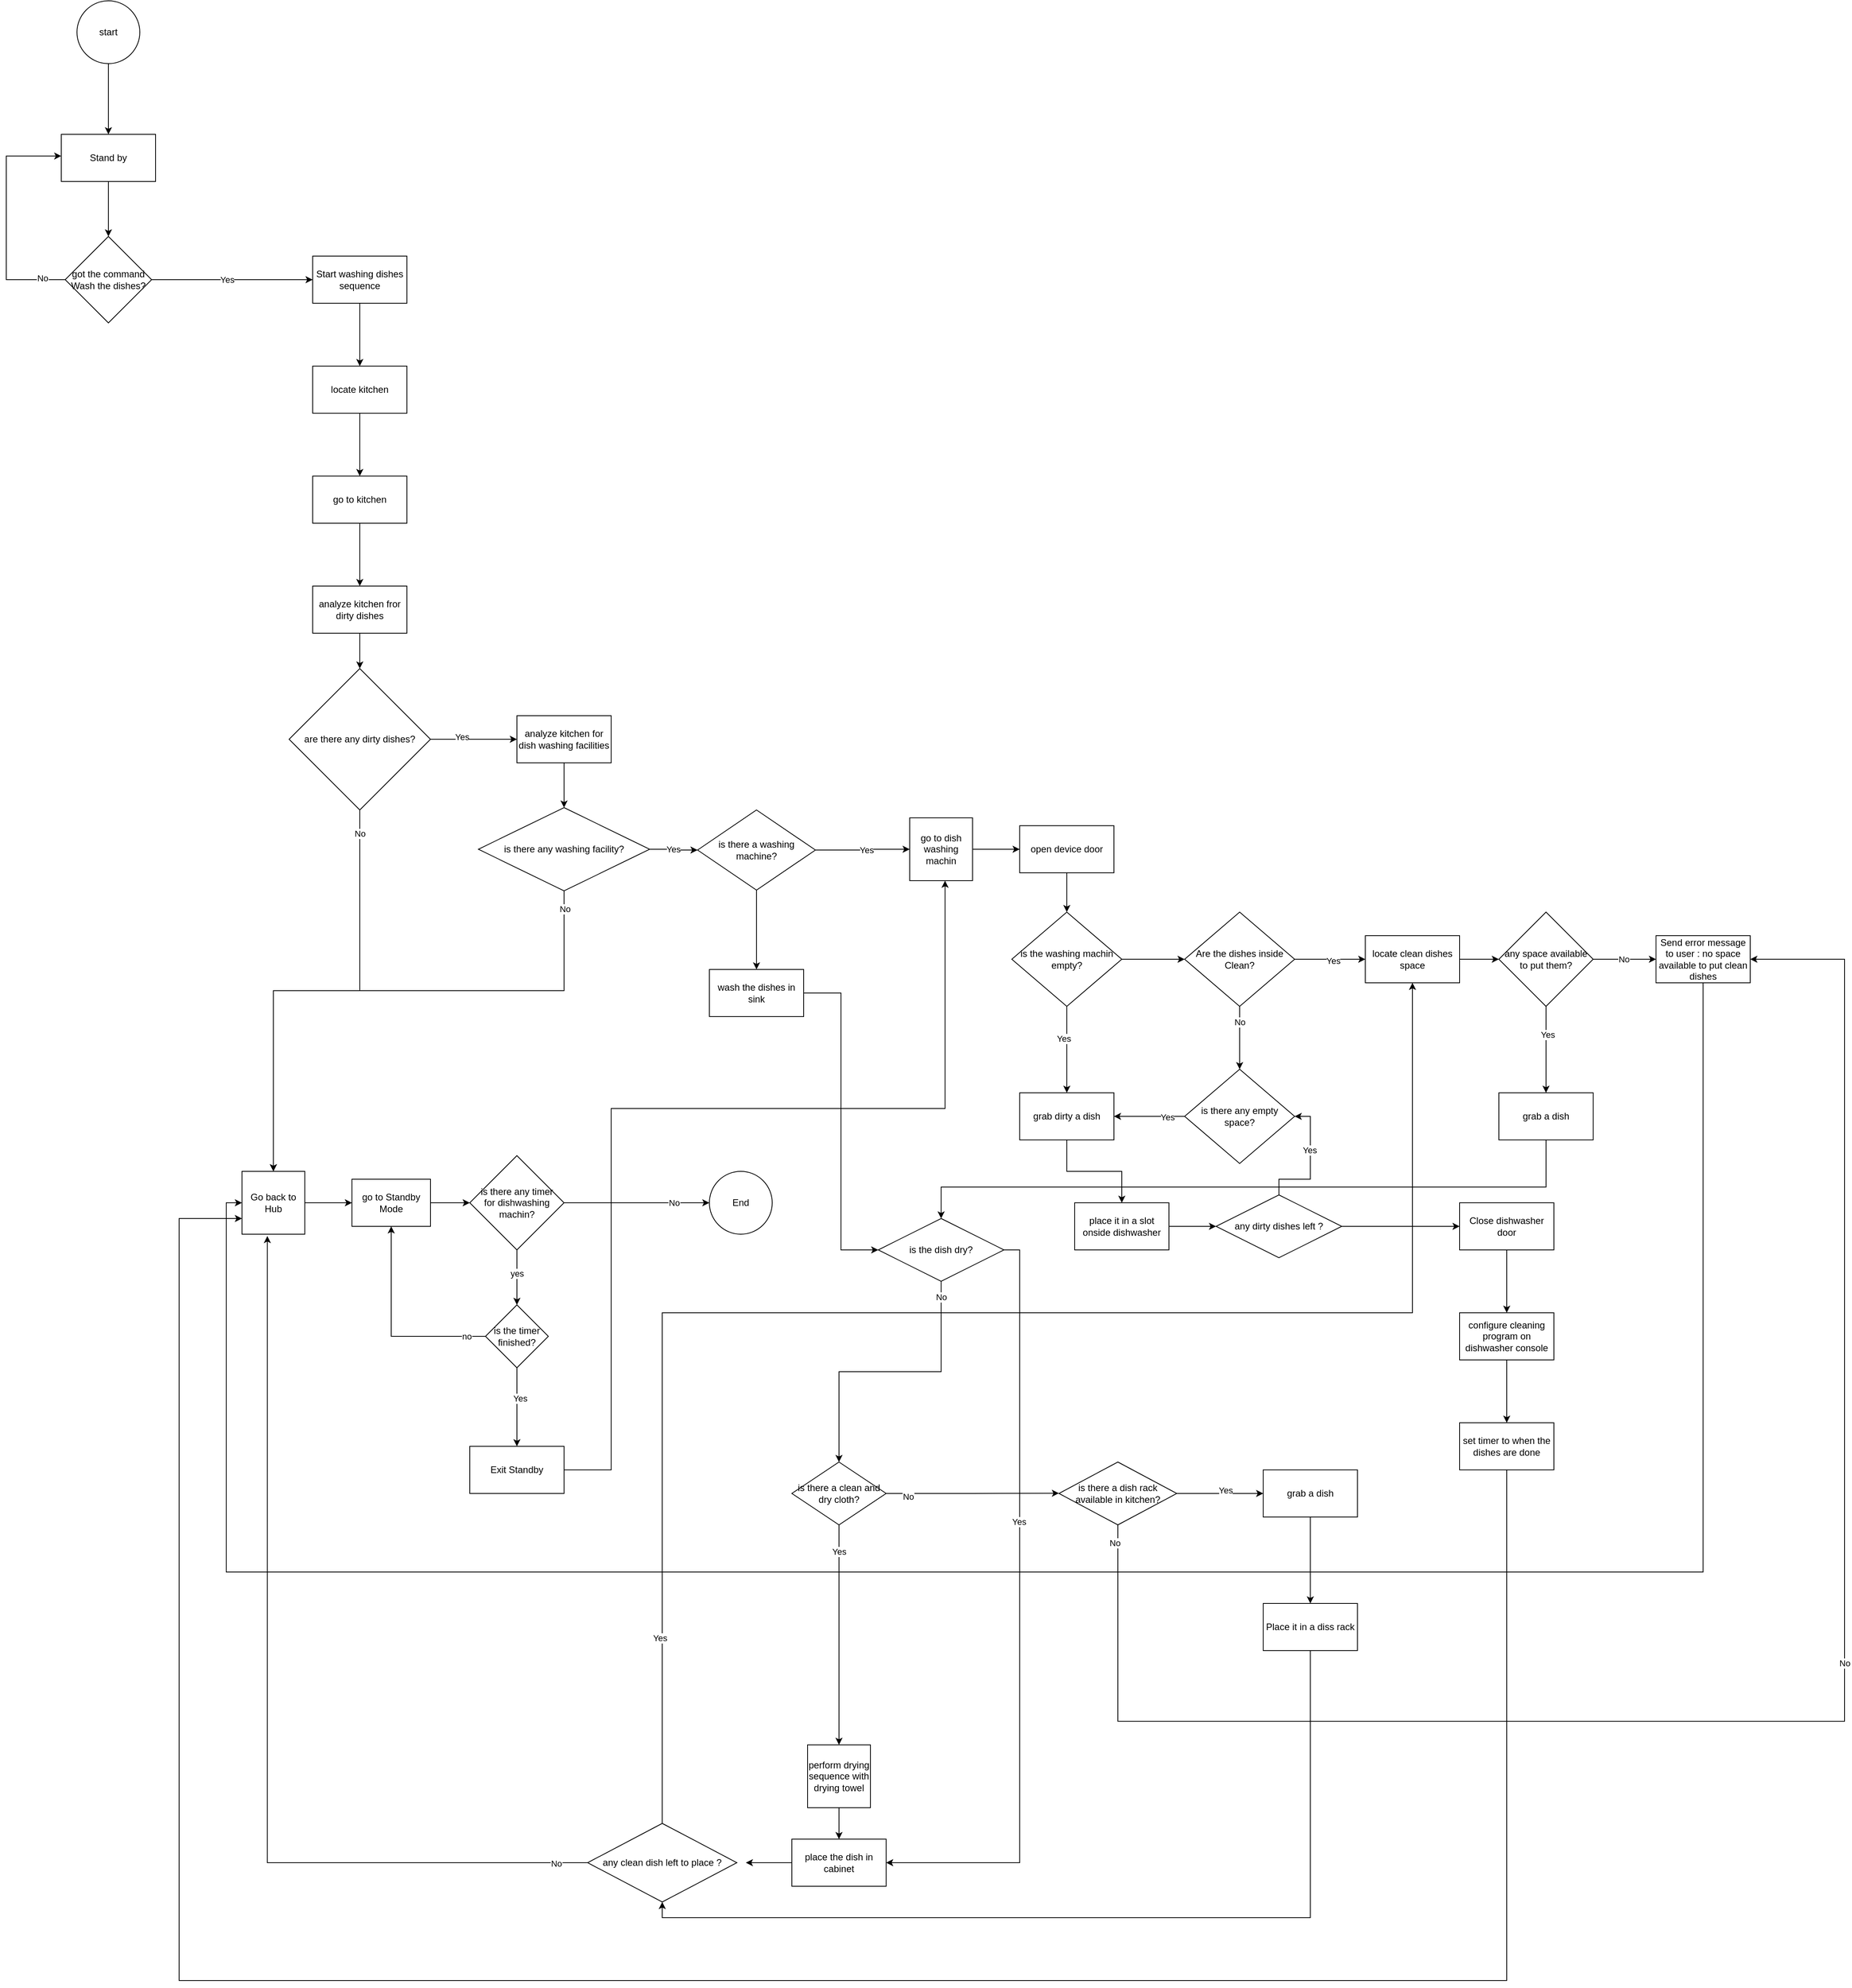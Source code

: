 <mxfile version="26.0.5">
  <diagram name="Page-1" id="dsJvYbNMJvEi94oRjvBQ">
    <mxGraphModel dx="1805" dy="562" grid="1" gridSize="10" guides="1" tooltips="1" connect="1" arrows="1" fold="1" page="1" pageScale="1" pageWidth="850" pageHeight="1100" math="0" shadow="0">
      <root>
        <mxCell id="0" />
        <mxCell id="1" parent="0" />
        <mxCell id="uZ-g9pdZJMHLuMfyRkMX-7" value="" style="edgeStyle=orthogonalEdgeStyle;rounded=0;orthogonalLoop=1;jettySize=auto;html=1;" parent="1" source="uZ-g9pdZJMHLuMfyRkMX-5" target="uZ-g9pdZJMHLuMfyRkMX-6" edge="1">
          <mxGeometry relative="1" as="geometry" />
        </mxCell>
        <mxCell id="uZ-g9pdZJMHLuMfyRkMX-5" value="start" style="ellipse;whiteSpace=wrap;html=1;aspect=fixed;" parent="1" vertex="1">
          <mxGeometry x="-700" y="70" width="80" height="80" as="geometry" />
        </mxCell>
        <mxCell id="uZ-g9pdZJMHLuMfyRkMX-9" value="" style="edgeStyle=orthogonalEdgeStyle;rounded=0;orthogonalLoop=1;jettySize=auto;html=1;" parent="1" source="uZ-g9pdZJMHLuMfyRkMX-6" target="uZ-g9pdZJMHLuMfyRkMX-8" edge="1">
          <mxGeometry relative="1" as="geometry" />
        </mxCell>
        <mxCell id="uZ-g9pdZJMHLuMfyRkMX-6" value="Stand by" style="whiteSpace=wrap;html=1;" parent="1" vertex="1">
          <mxGeometry x="-720" y="240" width="120" height="60" as="geometry" />
        </mxCell>
        <mxCell id="uZ-g9pdZJMHLuMfyRkMX-15" value="" style="edgeStyle=orthogonalEdgeStyle;rounded=0;orthogonalLoop=1;jettySize=auto;html=1;" parent="1" source="uZ-g9pdZJMHLuMfyRkMX-8" target="uZ-g9pdZJMHLuMfyRkMX-14" edge="1">
          <mxGeometry relative="1" as="geometry" />
        </mxCell>
        <mxCell id="uZ-g9pdZJMHLuMfyRkMX-16" value="Yes" style="edgeLabel;html=1;align=center;verticalAlign=middle;resizable=0;points=[];" parent="uZ-g9pdZJMHLuMfyRkMX-15" vertex="1" connectable="0">
          <mxGeometry x="-0.567" y="1" relative="1" as="geometry">
            <mxPoint x="51" y="1" as="offset" />
          </mxGeometry>
        </mxCell>
        <mxCell id="uZ-g9pdZJMHLuMfyRkMX-8" value="got the command Wash the dishes?" style="rhombus;whiteSpace=wrap;html=1;" parent="1" vertex="1">
          <mxGeometry x="-715" y="370" width="110" height="110" as="geometry" />
        </mxCell>
        <mxCell id="uZ-g9pdZJMHLuMfyRkMX-12" style="edgeStyle=orthogonalEdgeStyle;rounded=0;orthogonalLoop=1;jettySize=auto;html=1;entryX=0;entryY=0.46;entryDx=0;entryDy=0;entryPerimeter=0;" parent="1" source="uZ-g9pdZJMHLuMfyRkMX-8" target="uZ-g9pdZJMHLuMfyRkMX-6" edge="1">
          <mxGeometry relative="1" as="geometry">
            <Array as="points">
              <mxPoint x="-790" y="425" />
              <mxPoint x="-790" y="268" />
            </Array>
          </mxGeometry>
        </mxCell>
        <mxCell id="uZ-g9pdZJMHLuMfyRkMX-13" value="No" style="edgeLabel;html=1;align=center;verticalAlign=middle;resizable=0;points=[];" parent="uZ-g9pdZJMHLuMfyRkMX-12" vertex="1" connectable="0">
          <mxGeometry x="-0.808" y="-2" relative="1" as="geometry">
            <mxPoint as="offset" />
          </mxGeometry>
        </mxCell>
        <mxCell id="uZ-g9pdZJMHLuMfyRkMX-19" value="" style="edgeStyle=orthogonalEdgeStyle;rounded=0;orthogonalLoop=1;jettySize=auto;html=1;" parent="1" source="uZ-g9pdZJMHLuMfyRkMX-14" target="uZ-g9pdZJMHLuMfyRkMX-18" edge="1">
          <mxGeometry relative="1" as="geometry" />
        </mxCell>
        <mxCell id="uZ-g9pdZJMHLuMfyRkMX-14" value="Start washing dishes sequence" style="whiteSpace=wrap;html=1;" parent="1" vertex="1">
          <mxGeometry x="-400" y="395" width="120" height="60" as="geometry" />
        </mxCell>
        <mxCell id="uZ-g9pdZJMHLuMfyRkMX-21" value="" style="edgeStyle=orthogonalEdgeStyle;rounded=0;orthogonalLoop=1;jettySize=auto;html=1;" parent="1" source="uZ-g9pdZJMHLuMfyRkMX-18" target="uZ-g9pdZJMHLuMfyRkMX-20" edge="1">
          <mxGeometry relative="1" as="geometry" />
        </mxCell>
        <mxCell id="uZ-g9pdZJMHLuMfyRkMX-18" value="locate kitchen" style="whiteSpace=wrap;html=1;" parent="1" vertex="1">
          <mxGeometry x="-400" y="535" width="120" height="60" as="geometry" />
        </mxCell>
        <mxCell id="uZ-g9pdZJMHLuMfyRkMX-25" value="" style="edgeStyle=orthogonalEdgeStyle;rounded=0;orthogonalLoop=1;jettySize=auto;html=1;" parent="1" source="uZ-g9pdZJMHLuMfyRkMX-20" target="uZ-g9pdZJMHLuMfyRkMX-24" edge="1">
          <mxGeometry relative="1" as="geometry" />
        </mxCell>
        <mxCell id="uZ-g9pdZJMHLuMfyRkMX-20" value="go to kitchen" style="whiteSpace=wrap;html=1;" parent="1" vertex="1">
          <mxGeometry x="-400" y="675" width="120" height="60" as="geometry" />
        </mxCell>
        <mxCell id="uZ-g9pdZJMHLuMfyRkMX-27" value="" style="edgeStyle=orthogonalEdgeStyle;rounded=0;orthogonalLoop=1;jettySize=auto;html=1;" parent="1" source="uZ-g9pdZJMHLuMfyRkMX-24" target="uZ-g9pdZJMHLuMfyRkMX-26" edge="1">
          <mxGeometry relative="1" as="geometry" />
        </mxCell>
        <mxCell id="uZ-g9pdZJMHLuMfyRkMX-24" value="analyze kitchen fror dirty dishes" style="whiteSpace=wrap;html=1;" parent="1" vertex="1">
          <mxGeometry x="-400" y="815" width="120" height="60" as="geometry" />
        </mxCell>
        <mxCell id="uZ-g9pdZJMHLuMfyRkMX-29" value="" style="edgeStyle=orthogonalEdgeStyle;rounded=0;orthogonalLoop=1;jettySize=auto;html=1;" parent="1" source="uZ-g9pdZJMHLuMfyRkMX-26" target="uZ-g9pdZJMHLuMfyRkMX-28" edge="1">
          <mxGeometry relative="1" as="geometry" />
        </mxCell>
        <mxCell id="uZ-g9pdZJMHLuMfyRkMX-30" value="Yes" style="edgeLabel;html=1;align=center;verticalAlign=middle;resizable=0;points=[];" parent="uZ-g9pdZJMHLuMfyRkMX-29" vertex="1" connectable="0">
          <mxGeometry x="-0.271" y="3" relative="1" as="geometry">
            <mxPoint as="offset" />
          </mxGeometry>
        </mxCell>
        <mxCell id="uZ-g9pdZJMHLuMfyRkMX-32" value="" style="edgeStyle=orthogonalEdgeStyle;rounded=0;orthogonalLoop=1;jettySize=auto;html=1;" parent="1" source="uZ-g9pdZJMHLuMfyRkMX-26" target="uZ-g9pdZJMHLuMfyRkMX-35" edge="1">
          <mxGeometry relative="1" as="geometry">
            <mxPoint x="-450" y="1550" as="targetPoint" />
          </mxGeometry>
        </mxCell>
        <mxCell id="uZ-g9pdZJMHLuMfyRkMX-33" value="No" style="edgeLabel;html=1;align=center;verticalAlign=middle;resizable=0;points=[];" parent="uZ-g9pdZJMHLuMfyRkMX-32" vertex="1" connectable="0">
          <mxGeometry x="-0.324" y="-4" relative="1" as="geometry">
            <mxPoint x="4" y="-163" as="offset" />
          </mxGeometry>
        </mxCell>
        <mxCell id="uZ-g9pdZJMHLuMfyRkMX-26" value="are there any dirty dishes?" style="rhombus;whiteSpace=wrap;html=1;" parent="1" vertex="1">
          <mxGeometry x="-430" y="920" width="180" height="180" as="geometry" />
        </mxCell>
        <mxCell id="uZ-g9pdZJMHLuMfyRkMX-40" value="" style="edgeStyle=orthogonalEdgeStyle;rounded=0;orthogonalLoop=1;jettySize=auto;html=1;" parent="1" source="uZ-g9pdZJMHLuMfyRkMX-28" target="uZ-g9pdZJMHLuMfyRkMX-39" edge="1">
          <mxGeometry relative="1" as="geometry" />
        </mxCell>
        <mxCell id="uZ-g9pdZJMHLuMfyRkMX-28" value="analyze kitchen for dish washing facilities" style="whiteSpace=wrap;html=1;" parent="1" vertex="1">
          <mxGeometry x="-140" y="980" width="120" height="60" as="geometry" />
        </mxCell>
        <mxCell id="uZ-g9pdZJMHLuMfyRkMX-34" value="End" style="ellipse;whiteSpace=wrap;html=1;aspect=fixed;" parent="1" vertex="1">
          <mxGeometry x="105" y="1560" width="80" height="80" as="geometry" />
        </mxCell>
        <mxCell id="uZ-g9pdZJMHLuMfyRkMX-37" value="" style="edgeStyle=orthogonalEdgeStyle;rounded=0;orthogonalLoop=1;jettySize=auto;html=1;" parent="1" source="uZ-g9pdZJMHLuMfyRkMX-35" target="uZ-g9pdZJMHLuMfyRkMX-36" edge="1">
          <mxGeometry relative="1" as="geometry" />
        </mxCell>
        <mxCell id="uZ-g9pdZJMHLuMfyRkMX-35" value="Go back to Hub" style="whiteSpace=wrap;html=1;aspect=fixed;" parent="1" vertex="1">
          <mxGeometry x="-490" y="1560" width="80" height="80" as="geometry" />
        </mxCell>
        <mxCell id="uZ-g9pdZJMHLuMfyRkMX-38" style="edgeStyle=orthogonalEdgeStyle;rounded=0;orthogonalLoop=1;jettySize=auto;html=1;entryX=0;entryY=0.5;entryDx=0;entryDy=0;" parent="1" source="5EW3jVWT-akvFmkxnkhh-42" target="uZ-g9pdZJMHLuMfyRkMX-34" edge="1">
          <mxGeometry relative="1" as="geometry" />
        </mxCell>
        <mxCell id="5EW3jVWT-akvFmkxnkhh-43" value="No" style="edgeLabel;html=1;align=center;verticalAlign=middle;resizable=0;points=[];" vertex="1" connectable="0" parent="uZ-g9pdZJMHLuMfyRkMX-38">
          <mxGeometry x="-0.408" y="3" relative="1" as="geometry">
            <mxPoint x="85" y="3" as="offset" />
          </mxGeometry>
        </mxCell>
        <mxCell id="uZ-g9pdZJMHLuMfyRkMX-36" value="go to Standby Mode" style="whiteSpace=wrap;html=1;" parent="1" vertex="1">
          <mxGeometry x="-350" y="1570" width="100" height="60" as="geometry" />
        </mxCell>
        <mxCell id="uZ-g9pdZJMHLuMfyRkMX-41" style="edgeStyle=orthogonalEdgeStyle;rounded=0;orthogonalLoop=1;jettySize=auto;html=1;entryX=0.5;entryY=0;entryDx=0;entryDy=0;" parent="1" source="uZ-g9pdZJMHLuMfyRkMX-39" target="uZ-g9pdZJMHLuMfyRkMX-35" edge="1">
          <mxGeometry relative="1" as="geometry">
            <Array as="points">
              <mxPoint x="-80" y="1330" />
              <mxPoint x="-450" y="1330" />
            </Array>
          </mxGeometry>
        </mxCell>
        <mxCell id="uZ-g9pdZJMHLuMfyRkMX-42" value="No" style="edgeLabel;html=1;align=center;verticalAlign=middle;resizable=0;points=[];" parent="uZ-g9pdZJMHLuMfyRkMX-41" vertex="1" connectable="0">
          <mxGeometry x="-0.938" y="1" relative="1" as="geometry">
            <mxPoint as="offset" />
          </mxGeometry>
        </mxCell>
        <mxCell id="uZ-g9pdZJMHLuMfyRkMX-44" value="" style="edgeStyle=orthogonalEdgeStyle;rounded=0;orthogonalLoop=1;jettySize=auto;html=1;" parent="1" source="uZ-g9pdZJMHLuMfyRkMX-39" target="uZ-g9pdZJMHLuMfyRkMX-43" edge="1">
          <mxGeometry relative="1" as="geometry" />
        </mxCell>
        <mxCell id="uZ-g9pdZJMHLuMfyRkMX-45" value="Yes" style="edgeLabel;html=1;align=center;verticalAlign=middle;resizable=0;points=[];" parent="uZ-g9pdZJMHLuMfyRkMX-44" vertex="1" connectable="0">
          <mxGeometry x="-0.016" y="-1" relative="1" as="geometry">
            <mxPoint as="offset" />
          </mxGeometry>
        </mxCell>
        <mxCell id="uZ-g9pdZJMHLuMfyRkMX-39" value="is there any washing facility?" style="rhombus;whiteSpace=wrap;html=1;" parent="1" vertex="1">
          <mxGeometry x="-189" y="1097" width="218" height="106" as="geometry" />
        </mxCell>
        <mxCell id="uZ-g9pdZJMHLuMfyRkMX-50" style="edgeStyle=orthogonalEdgeStyle;rounded=0;orthogonalLoop=1;jettySize=auto;html=1;entryX=0;entryY=0.5;entryDx=0;entryDy=0;" parent="1" source="uZ-g9pdZJMHLuMfyRkMX-43" target="uZ-g9pdZJMHLuMfyRkMX-52" edge="1">
          <mxGeometry relative="1" as="geometry">
            <mxPoint x="440.0" y="1151.0" as="targetPoint" />
          </mxGeometry>
        </mxCell>
        <mxCell id="uZ-g9pdZJMHLuMfyRkMX-51" value="Yes" style="edgeLabel;html=1;align=center;verticalAlign=middle;resizable=0;points=[];" parent="uZ-g9pdZJMHLuMfyRkMX-50" vertex="1" connectable="0">
          <mxGeometry x="0.086" y="-1" relative="1" as="geometry">
            <mxPoint as="offset" />
          </mxGeometry>
        </mxCell>
        <mxCell id="uZ-g9pdZJMHLuMfyRkMX-54" value="" style="edgeStyle=orthogonalEdgeStyle;rounded=0;orthogonalLoop=1;jettySize=auto;html=1;" parent="1" source="uZ-g9pdZJMHLuMfyRkMX-43" target="uZ-g9pdZJMHLuMfyRkMX-53" edge="1">
          <mxGeometry relative="1" as="geometry" />
        </mxCell>
        <mxCell id="uZ-g9pdZJMHLuMfyRkMX-43" value="is there a washing machine?" style="rhombus;whiteSpace=wrap;html=1;" parent="1" vertex="1">
          <mxGeometry x="90" y="1100" width="150" height="102" as="geometry" />
        </mxCell>
        <mxCell id="uZ-g9pdZJMHLuMfyRkMX-70" value="" style="edgeStyle=orthogonalEdgeStyle;rounded=0;orthogonalLoop=1;jettySize=auto;html=1;" parent="1" source="uZ-g9pdZJMHLuMfyRkMX-52" target="uZ-g9pdZJMHLuMfyRkMX-69" edge="1">
          <mxGeometry relative="1" as="geometry" />
        </mxCell>
        <mxCell id="uZ-g9pdZJMHLuMfyRkMX-52" value="go to dish washing machin" style="whiteSpace=wrap;html=1;aspect=fixed;direction=east;" parent="1" vertex="1">
          <mxGeometry x="360" y="1110" width="80" height="80" as="geometry" />
        </mxCell>
        <mxCell id="uZ-g9pdZJMHLuMfyRkMX-57" style="edgeStyle=orthogonalEdgeStyle;rounded=0;orthogonalLoop=1;jettySize=auto;html=1;entryX=0;entryY=0.5;entryDx=0;entryDy=0;" parent="1" source="uZ-g9pdZJMHLuMfyRkMX-53" target="uZ-g9pdZJMHLuMfyRkMX-61" edge="1">
          <mxGeometry relative="1" as="geometry" />
        </mxCell>
        <mxCell id="uZ-g9pdZJMHLuMfyRkMX-53" value="wash the dishes in sink" style="whiteSpace=wrap;html=1;" parent="1" vertex="1">
          <mxGeometry x="105" y="1303" width="120" height="60" as="geometry" />
        </mxCell>
        <mxCell id="uZ-g9pdZJMHLuMfyRkMX-59" value="" style="edgeStyle=orthogonalEdgeStyle;rounded=0;orthogonalLoop=1;jettySize=auto;html=1;" parent="1" source="5EW3jVWT-akvFmkxnkhh-6" target="uZ-g9pdZJMHLuMfyRkMX-58" edge="1">
          <mxGeometry relative="1" as="geometry">
            <Array as="points">
              <mxPoint x="270" y="2440" />
            </Array>
          </mxGeometry>
        </mxCell>
        <mxCell id="uZ-g9pdZJMHLuMfyRkMX-58" value="place the dish in cabinet" style="whiteSpace=wrap;html=1;" parent="1" vertex="1">
          <mxGeometry x="210" y="2410" width="120" height="60" as="geometry" />
        </mxCell>
        <mxCell id="uZ-g9pdZJMHLuMfyRkMX-60" style="edgeStyle=orthogonalEdgeStyle;rounded=0;orthogonalLoop=1;jettySize=auto;html=1;entryX=0.404;entryY=1.029;entryDx=0;entryDy=0;entryPerimeter=0;" parent="1" source="uZ-g9pdZJMHLuMfyRkMX-111" target="uZ-g9pdZJMHLuMfyRkMX-35" edge="1">
          <mxGeometry relative="1" as="geometry" />
        </mxCell>
        <mxCell id="5EW3jVWT-akvFmkxnkhh-22" value="No" style="edgeLabel;html=1;align=center;verticalAlign=middle;resizable=0;points=[];" vertex="1" connectable="0" parent="uZ-g9pdZJMHLuMfyRkMX-60">
          <mxGeometry x="-0.934" y="1" relative="1" as="geometry">
            <mxPoint as="offset" />
          </mxGeometry>
        </mxCell>
        <mxCell id="uZ-g9pdZJMHLuMfyRkMX-62" style="edgeStyle=orthogonalEdgeStyle;rounded=0;orthogonalLoop=1;jettySize=auto;html=1;entryX=0.5;entryY=0;entryDx=0;entryDy=0;" parent="1" source="uZ-g9pdZJMHLuMfyRkMX-61" target="5EW3jVWT-akvFmkxnkhh-2" edge="1">
          <mxGeometry relative="1" as="geometry">
            <mxPoint x="270" y="1810" as="targetPoint" />
            <Array as="points">
              <mxPoint x="400" y="1815" />
              <mxPoint x="270" y="1815" />
            </Array>
          </mxGeometry>
        </mxCell>
        <mxCell id="uZ-g9pdZJMHLuMfyRkMX-63" value="No" style="edgeLabel;html=1;align=center;verticalAlign=middle;resizable=0;points=[];" parent="uZ-g9pdZJMHLuMfyRkMX-62" vertex="1" connectable="0">
          <mxGeometry x="-0.305" y="-1" relative="1" as="geometry">
            <mxPoint x="10" y="-94" as="offset" />
          </mxGeometry>
        </mxCell>
        <mxCell id="uZ-g9pdZJMHLuMfyRkMX-64" style="edgeStyle=orthogonalEdgeStyle;rounded=0;orthogonalLoop=1;jettySize=auto;html=1;entryX=1;entryY=0.5;entryDx=0;entryDy=0;" parent="1" source="uZ-g9pdZJMHLuMfyRkMX-61" target="uZ-g9pdZJMHLuMfyRkMX-58" edge="1">
          <mxGeometry relative="1" as="geometry">
            <Array as="points">
              <mxPoint x="500" y="1660" />
              <mxPoint x="500" y="2440" />
            </Array>
          </mxGeometry>
        </mxCell>
        <mxCell id="uZ-g9pdZJMHLuMfyRkMX-65" value="Yes" style="edgeLabel;html=1;align=center;verticalAlign=middle;resizable=0;points=[];" parent="uZ-g9pdZJMHLuMfyRkMX-64" vertex="1" connectable="0">
          <mxGeometry x="-0.246" y="-1" relative="1" as="geometry">
            <mxPoint as="offset" />
          </mxGeometry>
        </mxCell>
        <mxCell id="uZ-g9pdZJMHLuMfyRkMX-61" value="is the dish dry?" style="rhombus;whiteSpace=wrap;html=1;" parent="1" vertex="1">
          <mxGeometry x="320" y="1620" width="160" height="80" as="geometry" />
        </mxCell>
        <mxCell id="uZ-g9pdZJMHLuMfyRkMX-72" value="" style="edgeStyle=orthogonalEdgeStyle;rounded=0;orthogonalLoop=1;jettySize=auto;html=1;" parent="1" source="uZ-g9pdZJMHLuMfyRkMX-69" target="uZ-g9pdZJMHLuMfyRkMX-71" edge="1">
          <mxGeometry relative="1" as="geometry" />
        </mxCell>
        <mxCell id="uZ-g9pdZJMHLuMfyRkMX-69" value="open device door" style="whiteSpace=wrap;html=1;" parent="1" vertex="1">
          <mxGeometry x="500" y="1120" width="120" height="60" as="geometry" />
        </mxCell>
        <mxCell id="uZ-g9pdZJMHLuMfyRkMX-75" value="" style="edgeStyle=orthogonalEdgeStyle;rounded=0;orthogonalLoop=1;jettySize=auto;html=1;" parent="1" source="uZ-g9pdZJMHLuMfyRkMX-71" target="uZ-g9pdZJMHLuMfyRkMX-74" edge="1">
          <mxGeometry relative="1" as="geometry" />
        </mxCell>
        <mxCell id="uZ-g9pdZJMHLuMfyRkMX-76" value="Yes" style="edgeLabel;html=1;align=center;verticalAlign=middle;resizable=0;points=[];" parent="uZ-g9pdZJMHLuMfyRkMX-75" vertex="1" connectable="0">
          <mxGeometry x="-0.251" y="-4" relative="1" as="geometry">
            <mxPoint as="offset" />
          </mxGeometry>
        </mxCell>
        <mxCell id="uZ-g9pdZJMHLuMfyRkMX-78" value="" style="edgeStyle=orthogonalEdgeStyle;rounded=0;orthogonalLoop=1;jettySize=auto;html=1;" parent="1" source="uZ-g9pdZJMHLuMfyRkMX-71" target="uZ-g9pdZJMHLuMfyRkMX-77" edge="1">
          <mxGeometry relative="1" as="geometry" />
        </mxCell>
        <mxCell id="uZ-g9pdZJMHLuMfyRkMX-71" value="is the washing machin empty?" style="rhombus;whiteSpace=wrap;html=1;" parent="1" vertex="1">
          <mxGeometry x="490" y="1230" width="140" height="120" as="geometry" />
        </mxCell>
        <mxCell id="5EW3jVWT-akvFmkxnkhh-27" value="" style="edgeStyle=orthogonalEdgeStyle;rounded=0;orthogonalLoop=1;jettySize=auto;html=1;" edge="1" parent="1" source="uZ-g9pdZJMHLuMfyRkMX-74" target="5EW3jVWT-akvFmkxnkhh-26">
          <mxGeometry relative="1" as="geometry" />
        </mxCell>
        <mxCell id="uZ-g9pdZJMHLuMfyRkMX-74" value="grab dirty a dish" style="whiteSpace=wrap;html=1;" parent="1" vertex="1">
          <mxGeometry x="500" y="1460" width="120" height="60" as="geometry" />
        </mxCell>
        <mxCell id="uZ-g9pdZJMHLuMfyRkMX-84" value="" style="edgeStyle=orthogonalEdgeStyle;rounded=0;orthogonalLoop=1;jettySize=auto;html=1;" parent="1" source="uZ-g9pdZJMHLuMfyRkMX-77" target="uZ-g9pdZJMHLuMfyRkMX-83" edge="1">
          <mxGeometry relative="1" as="geometry" />
        </mxCell>
        <mxCell id="uZ-g9pdZJMHLuMfyRkMX-89" value="No" style="edgeLabel;html=1;align=center;verticalAlign=middle;resizable=0;points=[];" parent="uZ-g9pdZJMHLuMfyRkMX-84" vertex="1" connectable="0">
          <mxGeometry x="-0.501" relative="1" as="geometry">
            <mxPoint as="offset" />
          </mxGeometry>
        </mxCell>
        <mxCell id="uZ-g9pdZJMHLuMfyRkMX-93" value="" style="edgeStyle=orthogonalEdgeStyle;rounded=0;orthogonalLoop=1;jettySize=auto;html=1;" parent="1" source="uZ-g9pdZJMHLuMfyRkMX-77" target="uZ-g9pdZJMHLuMfyRkMX-92" edge="1">
          <mxGeometry relative="1" as="geometry" />
        </mxCell>
        <mxCell id="uZ-g9pdZJMHLuMfyRkMX-106" value="Yes" style="edgeLabel;html=1;align=center;verticalAlign=middle;resizable=0;points=[];" parent="uZ-g9pdZJMHLuMfyRkMX-93" vertex="1" connectable="0">
          <mxGeometry x="0.089" y="-2" relative="1" as="geometry">
            <mxPoint as="offset" />
          </mxGeometry>
        </mxCell>
        <mxCell id="uZ-g9pdZJMHLuMfyRkMX-77" value="Are the dishes inside&lt;div&gt;Clean?&lt;/div&gt;" style="rhombus;whiteSpace=wrap;html=1;" parent="1" vertex="1">
          <mxGeometry x="710" y="1230" width="140" height="120" as="geometry" />
        </mxCell>
        <mxCell id="uZ-g9pdZJMHLuMfyRkMX-85" style="edgeStyle=orthogonalEdgeStyle;rounded=0;orthogonalLoop=1;jettySize=auto;html=1;entryX=1;entryY=0.5;entryDx=0;entryDy=0;" parent="1" source="uZ-g9pdZJMHLuMfyRkMX-83" target="uZ-g9pdZJMHLuMfyRkMX-74" edge="1">
          <mxGeometry relative="1" as="geometry" />
        </mxCell>
        <mxCell id="uZ-g9pdZJMHLuMfyRkMX-86" value="No" style="edgeLabel;html=1;align=center;verticalAlign=middle;resizable=0;points=[];" parent="uZ-g9pdZJMHLuMfyRkMX-85" vertex="1" connectable="0">
          <mxGeometry x="-0.505" y="3" relative="1" as="geometry">
            <mxPoint as="offset" />
          </mxGeometry>
        </mxCell>
        <mxCell id="uZ-g9pdZJMHLuMfyRkMX-88" value="Yes" style="edgeLabel;html=1;align=center;verticalAlign=middle;resizable=0;points=[];" parent="uZ-g9pdZJMHLuMfyRkMX-85" vertex="1" connectable="0">
          <mxGeometry x="-0.516" y="1" relative="1" as="geometry">
            <mxPoint as="offset" />
          </mxGeometry>
        </mxCell>
        <mxCell id="uZ-g9pdZJMHLuMfyRkMX-83" value="is there any empty space?" style="rhombus;whiteSpace=wrap;html=1;" parent="1" vertex="1">
          <mxGeometry x="710" y="1430" width="140" height="120" as="geometry" />
        </mxCell>
        <mxCell id="uZ-g9pdZJMHLuMfyRkMX-95" value="" style="edgeStyle=orthogonalEdgeStyle;rounded=0;orthogonalLoop=1;jettySize=auto;html=1;" parent="1" source="uZ-g9pdZJMHLuMfyRkMX-92" target="uZ-g9pdZJMHLuMfyRkMX-94" edge="1">
          <mxGeometry relative="1" as="geometry" />
        </mxCell>
        <mxCell id="uZ-g9pdZJMHLuMfyRkMX-92" value="locate clean dishes space" style="whiteSpace=wrap;html=1;" parent="1" vertex="1">
          <mxGeometry x="940" y="1260" width="120" height="60" as="geometry" />
        </mxCell>
        <mxCell id="uZ-g9pdZJMHLuMfyRkMX-98" value="" style="edgeStyle=orthogonalEdgeStyle;rounded=0;orthogonalLoop=1;jettySize=auto;html=1;" parent="1" source="uZ-g9pdZJMHLuMfyRkMX-94" target="uZ-g9pdZJMHLuMfyRkMX-97" edge="1">
          <mxGeometry relative="1" as="geometry" />
        </mxCell>
        <mxCell id="uZ-g9pdZJMHLuMfyRkMX-99" value="No" style="edgeLabel;html=1;align=center;verticalAlign=middle;resizable=0;points=[];" parent="uZ-g9pdZJMHLuMfyRkMX-98" vertex="1" connectable="0">
          <mxGeometry x="-0.02" relative="1" as="geometry">
            <mxPoint as="offset" />
          </mxGeometry>
        </mxCell>
        <mxCell id="uZ-g9pdZJMHLuMfyRkMX-102" value="" style="edgeStyle=orthogonalEdgeStyle;rounded=0;orthogonalLoop=1;jettySize=auto;html=1;" parent="1" source="uZ-g9pdZJMHLuMfyRkMX-94" target="uZ-g9pdZJMHLuMfyRkMX-101" edge="1">
          <mxGeometry relative="1" as="geometry" />
        </mxCell>
        <mxCell id="uZ-g9pdZJMHLuMfyRkMX-103" value="Yes" style="edgeLabel;html=1;align=center;verticalAlign=middle;resizable=0;points=[];" parent="uZ-g9pdZJMHLuMfyRkMX-102" vertex="1" connectable="0">
          <mxGeometry x="-0.348" y="2" relative="1" as="geometry">
            <mxPoint as="offset" />
          </mxGeometry>
        </mxCell>
        <mxCell id="uZ-g9pdZJMHLuMfyRkMX-94" value="any space available to put them?" style="rhombus;whiteSpace=wrap;html=1;" parent="1" vertex="1">
          <mxGeometry x="1110" y="1230" width="120" height="120" as="geometry" />
        </mxCell>
        <mxCell id="uZ-g9pdZJMHLuMfyRkMX-100" style="edgeStyle=orthogonalEdgeStyle;rounded=0;orthogonalLoop=1;jettySize=auto;html=1;entryX=0;entryY=0.5;entryDx=0;entryDy=0;" parent="1" source="uZ-g9pdZJMHLuMfyRkMX-97" target="uZ-g9pdZJMHLuMfyRkMX-35" edge="1">
          <mxGeometry relative="1" as="geometry">
            <Array as="points">
              <mxPoint x="1370" y="2070" />
              <mxPoint x="-510" y="2070" />
              <mxPoint x="-510" y="1600" />
            </Array>
          </mxGeometry>
        </mxCell>
        <mxCell id="uZ-g9pdZJMHLuMfyRkMX-97" value="Send error message to user : no space available to put clean dishes" style="whiteSpace=wrap;html=1;" parent="1" vertex="1">
          <mxGeometry x="1310" y="1260" width="120" height="60" as="geometry" />
        </mxCell>
        <mxCell id="uZ-g9pdZJMHLuMfyRkMX-107" style="edgeStyle=orthogonalEdgeStyle;rounded=0;orthogonalLoop=1;jettySize=auto;html=1;" parent="1" source="uZ-g9pdZJMHLuMfyRkMX-101" target="uZ-g9pdZJMHLuMfyRkMX-61" edge="1">
          <mxGeometry relative="1" as="geometry">
            <Array as="points">
              <mxPoint x="1170" y="1580" />
              <mxPoint x="400" y="1580" />
            </Array>
          </mxGeometry>
        </mxCell>
        <mxCell id="uZ-g9pdZJMHLuMfyRkMX-101" value="grab a dish" style="whiteSpace=wrap;html=1;" parent="1" vertex="1">
          <mxGeometry x="1110" y="1460" width="120" height="60" as="geometry" />
        </mxCell>
        <mxCell id="uZ-g9pdZJMHLuMfyRkMX-112" value="" style="edgeStyle=orthogonalEdgeStyle;rounded=0;orthogonalLoop=1;jettySize=auto;html=1;entryX=-0.06;entryY=0.5;entryDx=0;entryDy=0;entryPerimeter=0;" parent="1" source="uZ-g9pdZJMHLuMfyRkMX-58" target="uZ-g9pdZJMHLuMfyRkMX-111" edge="1">
          <mxGeometry relative="1" as="geometry">
            <mxPoint x="340" y="2440" as="sourcePoint" />
            <mxPoint x="-458" y="2142" as="targetPoint" />
          </mxGeometry>
        </mxCell>
        <mxCell id="uZ-g9pdZJMHLuMfyRkMX-113" style="edgeStyle=orthogonalEdgeStyle;rounded=0;orthogonalLoop=1;jettySize=auto;html=1;" parent="1" source="uZ-g9pdZJMHLuMfyRkMX-111" target="uZ-g9pdZJMHLuMfyRkMX-92" edge="1">
          <mxGeometry relative="1" as="geometry">
            <Array as="points">
              <mxPoint x="45" y="1740" />
              <mxPoint x="1000" y="1740" />
            </Array>
          </mxGeometry>
        </mxCell>
        <mxCell id="uZ-g9pdZJMHLuMfyRkMX-114" value="Yes" style="edgeLabel;html=1;align=center;verticalAlign=middle;resizable=0;points=[];" parent="uZ-g9pdZJMHLuMfyRkMX-113" vertex="1" connectable="0">
          <mxGeometry x="-0.767" y="3" relative="1" as="geometry">
            <mxPoint as="offset" />
          </mxGeometry>
        </mxCell>
        <mxCell id="uZ-g9pdZJMHLuMfyRkMX-111" value="any clean dish left to place ?" style="rhombus;whiteSpace=wrap;html=1;direction=west;" parent="1" vertex="1">
          <mxGeometry x="-50" y="2390" width="190" height="100" as="geometry" />
        </mxCell>
        <mxCell id="5EW3jVWT-akvFmkxnkhh-8" value="" style="edgeStyle=orthogonalEdgeStyle;rounded=0;orthogonalLoop=1;jettySize=auto;html=1;exitX=1;exitY=0.5;exitDx=0;exitDy=0;" edge="1" parent="1" source="5EW3jVWT-akvFmkxnkhh-2">
          <mxGeometry relative="1" as="geometry">
            <mxPoint x="350" y="1970" as="sourcePoint" />
            <mxPoint x="550" y="1969.71" as="targetPoint" />
          </mxGeometry>
        </mxCell>
        <mxCell id="5EW3jVWT-akvFmkxnkhh-9" value="No" style="edgeLabel;html=1;align=center;verticalAlign=middle;resizable=0;points=[];" vertex="1" connectable="0" parent="5EW3jVWT-akvFmkxnkhh-8">
          <mxGeometry x="-0.75" y="-4" relative="1" as="geometry">
            <mxPoint as="offset" />
          </mxGeometry>
        </mxCell>
        <mxCell id="5EW3jVWT-akvFmkxnkhh-2" value="is there a clean and dry cloth?" style="rhombus;whiteSpace=wrap;html=1;" vertex="1" parent="1">
          <mxGeometry x="210" y="1930" width="120" height="80" as="geometry" />
        </mxCell>
        <mxCell id="5EW3jVWT-akvFmkxnkhh-4" value="" style="edgeStyle=orthogonalEdgeStyle;rounded=0;orthogonalLoop=1;jettySize=auto;html=1;" edge="1" parent="1" source="5EW3jVWT-akvFmkxnkhh-2" target="5EW3jVWT-akvFmkxnkhh-6">
          <mxGeometry relative="1" as="geometry">
            <mxPoint x="270" y="2010" as="sourcePoint" />
            <mxPoint x="270" y="2410" as="targetPoint" />
            <Array as="points" />
          </mxGeometry>
        </mxCell>
        <mxCell id="5EW3jVWT-akvFmkxnkhh-5" value="Yes" style="edgeLabel;html=1;align=center;verticalAlign=middle;resizable=0;points=[];" vertex="1" connectable="0" parent="5EW3jVWT-akvFmkxnkhh-4">
          <mxGeometry x="-0.775" relative="1" as="geometry">
            <mxPoint y="2" as="offset" />
          </mxGeometry>
        </mxCell>
        <mxCell id="5EW3jVWT-akvFmkxnkhh-6" value="perform drying sequence with drying towel" style="whiteSpace=wrap;html=1;aspect=fixed;" vertex="1" parent="1">
          <mxGeometry x="230" y="2290" width="80" height="80" as="geometry" />
        </mxCell>
        <mxCell id="5EW3jVWT-akvFmkxnkhh-11" style="edgeStyle=orthogonalEdgeStyle;rounded=0;orthogonalLoop=1;jettySize=auto;html=1;entryX=1;entryY=0.5;entryDx=0;entryDy=0;" edge="1" parent="1" source="5EW3jVWT-akvFmkxnkhh-7" target="uZ-g9pdZJMHLuMfyRkMX-97">
          <mxGeometry relative="1" as="geometry">
            <mxPoint x="625" y="2180" as="targetPoint" />
            <Array as="points">
              <mxPoint x="625" y="2260" />
              <mxPoint x="1550" y="2260" />
              <mxPoint x="1550" y="1290" />
            </Array>
          </mxGeometry>
        </mxCell>
        <mxCell id="5EW3jVWT-akvFmkxnkhh-23" value="No" style="edgeLabel;html=1;align=center;verticalAlign=middle;resizable=0;points=[];" vertex="1" connectable="0" parent="5EW3jVWT-akvFmkxnkhh-11">
          <mxGeometry x="0.103" relative="1" as="geometry">
            <mxPoint as="offset" />
          </mxGeometry>
        </mxCell>
        <mxCell id="5EW3jVWT-akvFmkxnkhh-24" value="No" style="edgeLabel;html=1;align=center;verticalAlign=middle;resizable=0;points=[];" vertex="1" connectable="0" parent="5EW3jVWT-akvFmkxnkhh-11">
          <mxGeometry x="-0.98" y="-4" relative="1" as="geometry">
            <mxPoint as="offset" />
          </mxGeometry>
        </mxCell>
        <mxCell id="5EW3jVWT-akvFmkxnkhh-17" value="" style="edgeStyle=orthogonalEdgeStyle;rounded=0;orthogonalLoop=1;jettySize=auto;html=1;" edge="1" parent="1" source="5EW3jVWT-akvFmkxnkhh-7" target="5EW3jVWT-akvFmkxnkhh-16">
          <mxGeometry relative="1" as="geometry" />
        </mxCell>
        <mxCell id="5EW3jVWT-akvFmkxnkhh-18" value="Yes" style="edgeLabel;html=1;align=center;verticalAlign=middle;resizable=0;points=[];" vertex="1" connectable="0" parent="5EW3jVWT-akvFmkxnkhh-17">
          <mxGeometry x="0.123" y="4" relative="1" as="geometry">
            <mxPoint as="offset" />
          </mxGeometry>
        </mxCell>
        <mxCell id="5EW3jVWT-akvFmkxnkhh-7" value="is there a dish rack available in kitchen?" style="rhombus;whiteSpace=wrap;html=1;" vertex="1" parent="1">
          <mxGeometry x="550" y="1930" width="150" height="80" as="geometry" />
        </mxCell>
        <mxCell id="5EW3jVWT-akvFmkxnkhh-20" value="" style="edgeStyle=orthogonalEdgeStyle;rounded=0;orthogonalLoop=1;jettySize=auto;html=1;" edge="1" parent="1" source="5EW3jVWT-akvFmkxnkhh-16" target="5EW3jVWT-akvFmkxnkhh-19">
          <mxGeometry relative="1" as="geometry" />
        </mxCell>
        <mxCell id="5EW3jVWT-akvFmkxnkhh-16" value="grab a dish" style="whiteSpace=wrap;html=1;" vertex="1" parent="1">
          <mxGeometry x="810" y="1940" width="120" height="60" as="geometry" />
        </mxCell>
        <mxCell id="5EW3jVWT-akvFmkxnkhh-21" style="edgeStyle=orthogonalEdgeStyle;rounded=0;orthogonalLoop=1;jettySize=auto;html=1;entryX=0.5;entryY=0;entryDx=0;entryDy=0;" edge="1" parent="1" source="5EW3jVWT-akvFmkxnkhh-19" target="uZ-g9pdZJMHLuMfyRkMX-111">
          <mxGeometry relative="1" as="geometry">
            <Array as="points">
              <mxPoint x="870" y="2510" />
              <mxPoint x="45" y="2510" />
            </Array>
          </mxGeometry>
        </mxCell>
        <mxCell id="5EW3jVWT-akvFmkxnkhh-19" value="Place it in a diss rack" style="whiteSpace=wrap;html=1;" vertex="1" parent="1">
          <mxGeometry x="810" y="2110" width="120" height="60" as="geometry" />
        </mxCell>
        <mxCell id="5EW3jVWT-akvFmkxnkhh-29" value="" style="edgeStyle=orthogonalEdgeStyle;rounded=0;orthogonalLoop=1;jettySize=auto;html=1;" edge="1" parent="1" source="5EW3jVWT-akvFmkxnkhh-26" target="5EW3jVWT-akvFmkxnkhh-28">
          <mxGeometry relative="1" as="geometry" />
        </mxCell>
        <mxCell id="5EW3jVWT-akvFmkxnkhh-26" value="place it in a slot onside dishwasher" style="whiteSpace=wrap;html=1;" vertex="1" parent="1">
          <mxGeometry x="570" y="1600" width="120" height="60" as="geometry" />
        </mxCell>
        <mxCell id="5EW3jVWT-akvFmkxnkhh-30" style="edgeStyle=orthogonalEdgeStyle;rounded=0;orthogonalLoop=1;jettySize=auto;html=1;entryX=1;entryY=0.5;entryDx=0;entryDy=0;" edge="1" parent="1" source="5EW3jVWT-akvFmkxnkhh-28" target="uZ-g9pdZJMHLuMfyRkMX-83">
          <mxGeometry relative="1" as="geometry">
            <Array as="points">
              <mxPoint x="830" y="1570" />
              <mxPoint x="870" y="1570" />
              <mxPoint x="870" y="1490" />
            </Array>
          </mxGeometry>
        </mxCell>
        <mxCell id="5EW3jVWT-akvFmkxnkhh-31" value="Yes" style="edgeLabel;html=1;align=center;verticalAlign=middle;resizable=0;points=[];" vertex="1" connectable="0" parent="5EW3jVWT-akvFmkxnkhh-30">
          <mxGeometry x="0.207" y="1" relative="1" as="geometry">
            <mxPoint y="-1" as="offset" />
          </mxGeometry>
        </mxCell>
        <mxCell id="5EW3jVWT-akvFmkxnkhh-33" value="" style="edgeStyle=orthogonalEdgeStyle;rounded=0;orthogonalLoop=1;jettySize=auto;html=1;" edge="1" parent="1" source="5EW3jVWT-akvFmkxnkhh-28" target="5EW3jVWT-akvFmkxnkhh-32">
          <mxGeometry relative="1" as="geometry" />
        </mxCell>
        <mxCell id="5EW3jVWT-akvFmkxnkhh-28" value="any dirty dishes left ?" style="rhombus;whiteSpace=wrap;html=1;" vertex="1" parent="1">
          <mxGeometry x="750" y="1590" width="160" height="80" as="geometry" />
        </mxCell>
        <mxCell id="5EW3jVWT-akvFmkxnkhh-37" value="" style="edgeStyle=orthogonalEdgeStyle;rounded=0;orthogonalLoop=1;jettySize=auto;html=1;" edge="1" parent="1" source="5EW3jVWT-akvFmkxnkhh-32" target="5EW3jVWT-akvFmkxnkhh-36">
          <mxGeometry relative="1" as="geometry" />
        </mxCell>
        <mxCell id="5EW3jVWT-akvFmkxnkhh-32" value="Close dishwasher door" style="whiteSpace=wrap;html=1;" vertex="1" parent="1">
          <mxGeometry x="1060" y="1600" width="120" height="60" as="geometry" />
        </mxCell>
        <mxCell id="5EW3jVWT-akvFmkxnkhh-39" value="" style="edgeStyle=orthogonalEdgeStyle;rounded=0;orthogonalLoop=1;jettySize=auto;html=1;" edge="1" parent="1" source="5EW3jVWT-akvFmkxnkhh-36" target="5EW3jVWT-akvFmkxnkhh-38">
          <mxGeometry relative="1" as="geometry" />
        </mxCell>
        <mxCell id="5EW3jVWT-akvFmkxnkhh-36" value="configure cleaning program on dishwasher console" style="whiteSpace=wrap;html=1;" vertex="1" parent="1">
          <mxGeometry x="1060" y="1740" width="120" height="60" as="geometry" />
        </mxCell>
        <mxCell id="5EW3jVWT-akvFmkxnkhh-40" style="edgeStyle=orthogonalEdgeStyle;rounded=0;orthogonalLoop=1;jettySize=auto;html=1;entryX=0;entryY=0.75;entryDx=0;entryDy=0;" edge="1" parent="1" source="5EW3jVWT-akvFmkxnkhh-38" target="uZ-g9pdZJMHLuMfyRkMX-35">
          <mxGeometry relative="1" as="geometry">
            <Array as="points">
              <mxPoint x="1120" y="2590" />
              <mxPoint x="-570" y="2590" />
              <mxPoint x="-570" y="1620" />
            </Array>
          </mxGeometry>
        </mxCell>
        <mxCell id="5EW3jVWT-akvFmkxnkhh-38" value="set timer to when the dishes are done" style="whiteSpace=wrap;html=1;" vertex="1" parent="1">
          <mxGeometry x="1060" y="1880" width="120" height="60" as="geometry" />
        </mxCell>
        <mxCell id="5EW3jVWT-akvFmkxnkhh-41" value="" style="edgeStyle=orthogonalEdgeStyle;rounded=0;orthogonalLoop=1;jettySize=auto;html=1;entryX=0;entryY=0.5;entryDx=0;entryDy=0;" edge="1" parent="1" source="uZ-g9pdZJMHLuMfyRkMX-36" target="5EW3jVWT-akvFmkxnkhh-42">
          <mxGeometry relative="1" as="geometry">
            <mxPoint x="-250" y="1600" as="sourcePoint" />
            <mxPoint x="-20" y="1600" as="targetPoint" />
          </mxGeometry>
        </mxCell>
        <mxCell id="5EW3jVWT-akvFmkxnkhh-45" value="" style="edgeStyle=orthogonalEdgeStyle;rounded=0;orthogonalLoop=1;jettySize=auto;html=1;" edge="1" parent="1" source="5EW3jVWT-akvFmkxnkhh-42" target="5EW3jVWT-akvFmkxnkhh-47">
          <mxGeometry relative="1" as="geometry">
            <mxPoint x="-140" y="1730" as="targetPoint" />
          </mxGeometry>
        </mxCell>
        <mxCell id="5EW3jVWT-akvFmkxnkhh-46" value="yes" style="edgeLabel;html=1;align=center;verticalAlign=middle;resizable=0;points=[];" vertex="1" connectable="0" parent="5EW3jVWT-akvFmkxnkhh-45">
          <mxGeometry x="-0.509" relative="1" as="geometry">
            <mxPoint y="13" as="offset" />
          </mxGeometry>
        </mxCell>
        <mxCell id="5EW3jVWT-akvFmkxnkhh-42" value="is there any timer&lt;br&gt;for dishwashing machin?" style="rhombus;whiteSpace=wrap;html=1;" vertex="1" parent="1">
          <mxGeometry x="-200" y="1540" width="120" height="120" as="geometry" />
        </mxCell>
        <mxCell id="5EW3jVWT-akvFmkxnkhh-48" style="edgeStyle=orthogonalEdgeStyle;rounded=0;orthogonalLoop=1;jettySize=auto;html=1;entryX=0.5;entryY=1;entryDx=0;entryDy=0;" edge="1" parent="1" source="5EW3jVWT-akvFmkxnkhh-47" target="uZ-g9pdZJMHLuMfyRkMX-36">
          <mxGeometry relative="1" as="geometry">
            <Array as="points">
              <mxPoint x="-300" y="1770" />
            </Array>
          </mxGeometry>
        </mxCell>
        <mxCell id="5EW3jVWT-akvFmkxnkhh-49" value="no" style="edgeLabel;html=1;align=center;verticalAlign=middle;resizable=0;points=[];" vertex="1" connectable="0" parent="5EW3jVWT-akvFmkxnkhh-48">
          <mxGeometry x="-0.706" y="-4" relative="1" as="geometry">
            <mxPoint x="14" y="4" as="offset" />
          </mxGeometry>
        </mxCell>
        <mxCell id="5EW3jVWT-akvFmkxnkhh-52" style="edgeStyle=orthogonalEdgeStyle;rounded=0;orthogonalLoop=1;jettySize=auto;html=1;" edge="1" parent="1" source="5EW3jVWT-akvFmkxnkhh-47" target="5EW3jVWT-akvFmkxnkhh-54">
          <mxGeometry relative="1" as="geometry">
            <mxPoint x="-140" y="1910" as="targetPoint" />
          </mxGeometry>
        </mxCell>
        <mxCell id="5EW3jVWT-akvFmkxnkhh-53" value="Yes" style="edgeLabel;html=1;align=center;verticalAlign=middle;resizable=0;points=[];" vertex="1" connectable="0" parent="5EW3jVWT-akvFmkxnkhh-52">
          <mxGeometry x="-0.22" y="4" relative="1" as="geometry">
            <mxPoint as="offset" />
          </mxGeometry>
        </mxCell>
        <mxCell id="5EW3jVWT-akvFmkxnkhh-47" value="is the timer finished?" style="rhombus;whiteSpace=wrap;html=1;" vertex="1" parent="1">
          <mxGeometry x="-180" y="1730" width="80" height="80" as="geometry" />
        </mxCell>
        <mxCell id="5EW3jVWT-akvFmkxnkhh-54" value="Exit Standby" style="rounded=0;whiteSpace=wrap;html=1;" vertex="1" parent="1">
          <mxGeometry x="-200" y="1910" width="120" height="60" as="geometry" />
        </mxCell>
        <mxCell id="5EW3jVWT-akvFmkxnkhh-56" style="edgeStyle=orthogonalEdgeStyle;rounded=0;orthogonalLoop=1;jettySize=auto;html=1;" edge="1" parent="1" source="5EW3jVWT-akvFmkxnkhh-54" target="uZ-g9pdZJMHLuMfyRkMX-52">
          <mxGeometry relative="1" as="geometry">
            <Array as="points">
              <mxPoint x="-20" y="1940" />
              <mxPoint x="-20" y="1480" />
              <mxPoint x="405" y="1480" />
            </Array>
          </mxGeometry>
        </mxCell>
      </root>
    </mxGraphModel>
  </diagram>
</mxfile>
